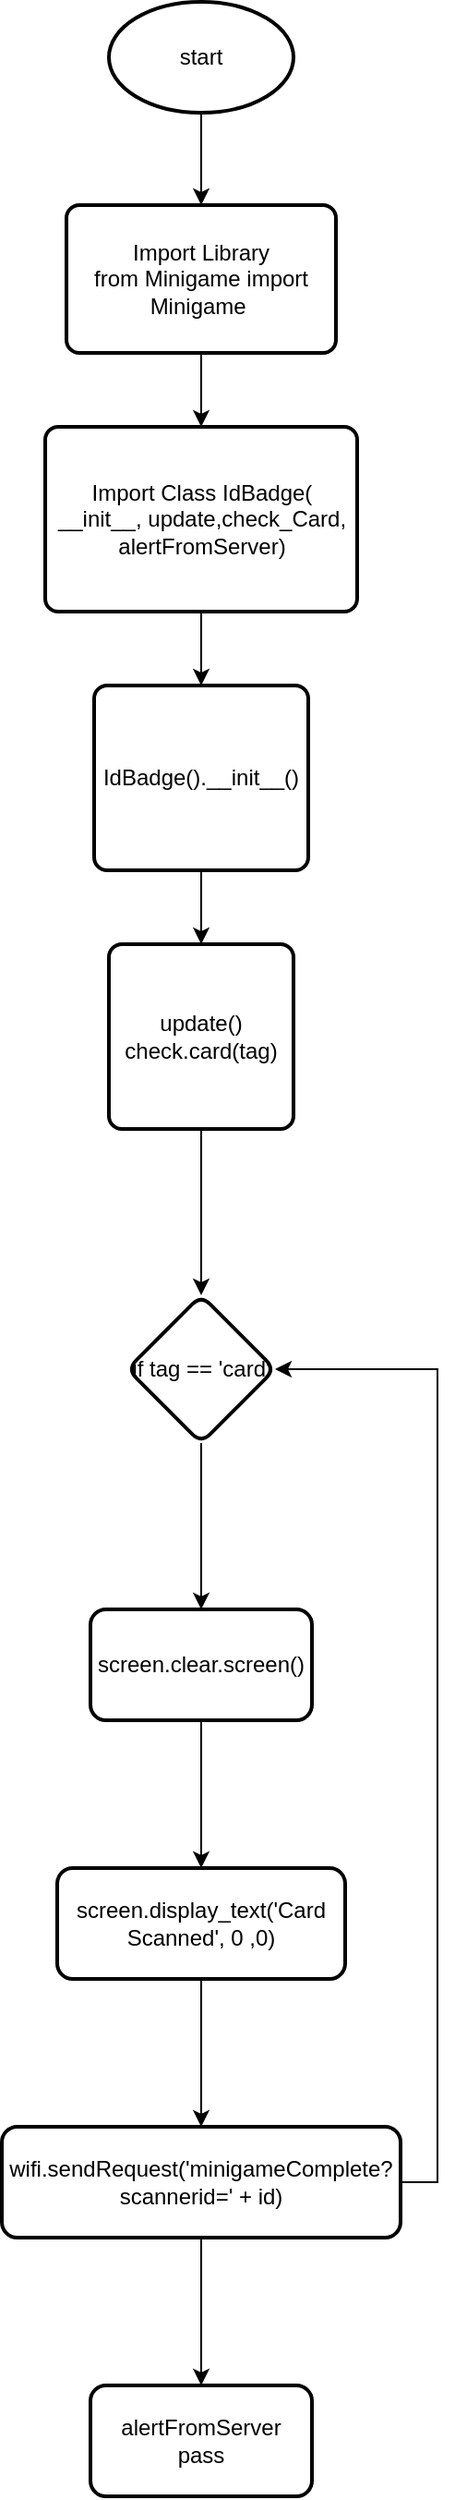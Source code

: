 <mxfile version="15.3.8" type="onedrive"><diagram id="C5RBs43oDa-KdzZeNtuy" name="Page-1"><mxGraphModel dx="1422" dy="762" grid="1" gridSize="10" guides="1" tooltips="1" connect="1" arrows="1" fold="1" page="1" pageScale="1" pageWidth="827" pageHeight="1169" math="0" shadow="0"><root><mxCell id="WIyWlLk6GJQsqaUBKTNV-0"/><mxCell id="WIyWlLk6GJQsqaUBKTNV-1" parent="WIyWlLk6GJQsqaUBKTNV-0"/><mxCell id="obJwikXaeEJ7l5rQ5CmP-19" value="" style="edgeStyle=orthogonalEdgeStyle;rounded=0;orthogonalLoop=1;jettySize=auto;html=1;" parent="WIyWlLk6GJQsqaUBKTNV-1" source="obJwikXaeEJ7l5rQ5CmP-17" target="obJwikXaeEJ7l5rQ5CmP-18" edge="1"><mxGeometry relative="1" as="geometry"/></mxCell><mxCell id="obJwikXaeEJ7l5rQ5CmP-17" value="start" style="strokeWidth=2;html=1;shape=mxgraph.flowchart.start_1;whiteSpace=wrap;" parent="WIyWlLk6GJQsqaUBKTNV-1" vertex="1"><mxGeometry x="364" y="40" width="100" height="60" as="geometry"/></mxCell><mxCell id="obJwikXaeEJ7l5rQ5CmP-21" value="" style="edgeStyle=orthogonalEdgeStyle;rounded=0;orthogonalLoop=1;jettySize=auto;html=1;" parent="WIyWlLk6GJQsqaUBKTNV-1" source="obJwikXaeEJ7l5rQ5CmP-18" target="obJwikXaeEJ7l5rQ5CmP-20" edge="1"><mxGeometry relative="1" as="geometry"/></mxCell><mxCell id="obJwikXaeEJ7l5rQ5CmP-18" value="Import Library&lt;br&gt;from Minigame import Minigame&amp;nbsp;" style="rounded=1;whiteSpace=wrap;html=1;absoluteArcSize=1;arcSize=14;strokeWidth=2;" parent="WIyWlLk6GJQsqaUBKTNV-1" vertex="1"><mxGeometry x="341" y="150" width="146" height="80" as="geometry"/></mxCell><mxCell id="obJwikXaeEJ7l5rQ5CmP-23" value="" style="edgeStyle=orthogonalEdgeStyle;rounded=0;orthogonalLoop=1;jettySize=auto;html=1;" parent="WIyWlLk6GJQsqaUBKTNV-1" source="obJwikXaeEJ7l5rQ5CmP-20" target="obJwikXaeEJ7l5rQ5CmP-22" edge="1"><mxGeometry relative="1" as="geometry"/></mxCell><mxCell id="obJwikXaeEJ7l5rQ5CmP-20" value="Import Class IdBadge( __init__, update,check_Card, alertFromServer)" style="rounded=1;whiteSpace=wrap;html=1;absoluteArcSize=1;arcSize=14;strokeWidth=2;" parent="WIyWlLk6GJQsqaUBKTNV-1" vertex="1"><mxGeometry x="329.5" y="270" width="169" height="100" as="geometry"/></mxCell><mxCell id="obJwikXaeEJ7l5rQ5CmP-25" value="" style="edgeStyle=orthogonalEdgeStyle;rounded=0;orthogonalLoop=1;jettySize=auto;html=1;" parent="WIyWlLk6GJQsqaUBKTNV-1" source="obJwikXaeEJ7l5rQ5CmP-22" target="obJwikXaeEJ7l5rQ5CmP-24" edge="1"><mxGeometry relative="1" as="geometry"/></mxCell><mxCell id="obJwikXaeEJ7l5rQ5CmP-22" value="IdBadge().__init__()" style="rounded=1;whiteSpace=wrap;html=1;absoluteArcSize=1;arcSize=14;strokeWidth=2;" parent="WIyWlLk6GJQsqaUBKTNV-1" vertex="1"><mxGeometry x="356" y="410" width="116" height="100" as="geometry"/></mxCell><mxCell id="obJwikXaeEJ7l5rQ5CmP-29" value="" style="edgeStyle=orthogonalEdgeStyle;rounded=0;orthogonalLoop=1;jettySize=auto;html=1;" parent="WIyWlLk6GJQsqaUBKTNV-1" source="obJwikXaeEJ7l5rQ5CmP-24" target="obJwikXaeEJ7l5rQ5CmP-28" edge="1"><mxGeometry relative="1" as="geometry"/></mxCell><mxCell id="obJwikXaeEJ7l5rQ5CmP-24" value="update()&lt;br&gt;check.card(tag)" style="rounded=1;whiteSpace=wrap;html=1;absoluteArcSize=1;arcSize=14;strokeWidth=2;" parent="WIyWlLk6GJQsqaUBKTNV-1" vertex="1"><mxGeometry x="364" y="550" width="100" height="100" as="geometry"/></mxCell><mxCell id="obJwikXaeEJ7l5rQ5CmP-31" value="" style="edgeStyle=orthogonalEdgeStyle;rounded=0;orthogonalLoop=1;jettySize=auto;html=1;" parent="WIyWlLk6GJQsqaUBKTNV-1" source="obJwikXaeEJ7l5rQ5CmP-28" target="obJwikXaeEJ7l5rQ5CmP-30" edge="1"><mxGeometry relative="1" as="geometry"/></mxCell><mxCell id="obJwikXaeEJ7l5rQ5CmP-28" value="if tag == 'card'" style="rhombus;whiteSpace=wrap;html=1;rounded=1;strokeWidth=2;arcSize=14;" parent="WIyWlLk6GJQsqaUBKTNV-1" vertex="1"><mxGeometry x="374" y="740" width="80" height="80" as="geometry"/></mxCell><mxCell id="obJwikXaeEJ7l5rQ5CmP-33" value="" style="edgeStyle=orthogonalEdgeStyle;rounded=0;orthogonalLoop=1;jettySize=auto;html=1;" parent="WIyWlLk6GJQsqaUBKTNV-1" source="obJwikXaeEJ7l5rQ5CmP-30" target="obJwikXaeEJ7l5rQ5CmP-32" edge="1"><mxGeometry relative="1" as="geometry"/></mxCell><mxCell id="obJwikXaeEJ7l5rQ5CmP-30" value="screen.clear.screen()" style="rounded=1;whiteSpace=wrap;html=1;strokeWidth=2;arcSize=14;" parent="WIyWlLk6GJQsqaUBKTNV-1" vertex="1"><mxGeometry x="354" y="910" width="120" height="60" as="geometry"/></mxCell><mxCell id="obJwikXaeEJ7l5rQ5CmP-35" value="" style="edgeStyle=orthogonalEdgeStyle;rounded=0;orthogonalLoop=1;jettySize=auto;html=1;" parent="WIyWlLk6GJQsqaUBKTNV-1" source="obJwikXaeEJ7l5rQ5CmP-32" target="obJwikXaeEJ7l5rQ5CmP-34" edge="1"><mxGeometry relative="1" as="geometry"/></mxCell><mxCell id="obJwikXaeEJ7l5rQ5CmP-32" value="screen.display_text('Card Scanned', 0 ,0)" style="rounded=1;whiteSpace=wrap;html=1;strokeWidth=2;arcSize=14;" parent="WIyWlLk6GJQsqaUBKTNV-1" vertex="1"><mxGeometry x="336" y="1050" width="156" height="60" as="geometry"/></mxCell><mxCell id="obJwikXaeEJ7l5rQ5CmP-37" value="" style="edgeStyle=orthogonalEdgeStyle;rounded=0;orthogonalLoop=1;jettySize=auto;html=1;" parent="WIyWlLk6GJQsqaUBKTNV-1" source="obJwikXaeEJ7l5rQ5CmP-34" target="obJwikXaeEJ7l5rQ5CmP-36" edge="1"><mxGeometry relative="1" as="geometry"/></mxCell><mxCell id="obJwikXaeEJ7l5rQ5CmP-38" style="edgeStyle=orthogonalEdgeStyle;rounded=0;orthogonalLoop=1;jettySize=auto;html=1;exitX=1;exitY=0.5;exitDx=0;exitDy=0;entryX=1;entryY=0.5;entryDx=0;entryDy=0;" parent="WIyWlLk6GJQsqaUBKTNV-1" source="obJwikXaeEJ7l5rQ5CmP-34" target="obJwikXaeEJ7l5rQ5CmP-28" edge="1"><mxGeometry relative="1" as="geometry"/></mxCell><mxCell id="obJwikXaeEJ7l5rQ5CmP-34" value="wifi.sendRequest('minigameComplete?scannerid=' + id)" style="rounded=1;whiteSpace=wrap;html=1;strokeWidth=2;arcSize=14;" parent="WIyWlLk6GJQsqaUBKTNV-1" vertex="1"><mxGeometry x="306" y="1190" width="216" height="60" as="geometry"/></mxCell><mxCell id="obJwikXaeEJ7l5rQ5CmP-36" value="alertFromServer&lt;br&gt;pass" style="whiteSpace=wrap;html=1;rounded=1;strokeWidth=2;arcSize=14;" parent="WIyWlLk6GJQsqaUBKTNV-1" vertex="1"><mxGeometry x="354" y="1330" width="120" height="60" as="geometry"/></mxCell></root></mxGraphModel></diagram></mxfile>